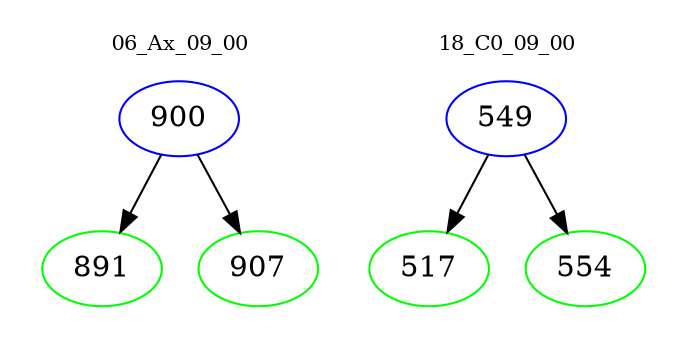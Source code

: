 digraph{
subgraph cluster_0 {
color = white
label = "06_Ax_09_00";
fontsize=10;
T0_900 [label="900", color="blue"]
T0_900 -> T0_891 [color="black"]
T0_891 [label="891", color="green"]
T0_900 -> T0_907 [color="black"]
T0_907 [label="907", color="green"]
}
subgraph cluster_1 {
color = white
label = "18_C0_09_00";
fontsize=10;
T1_549 [label="549", color="blue"]
T1_549 -> T1_517 [color="black"]
T1_517 [label="517", color="green"]
T1_549 -> T1_554 [color="black"]
T1_554 [label="554", color="green"]
}
}
